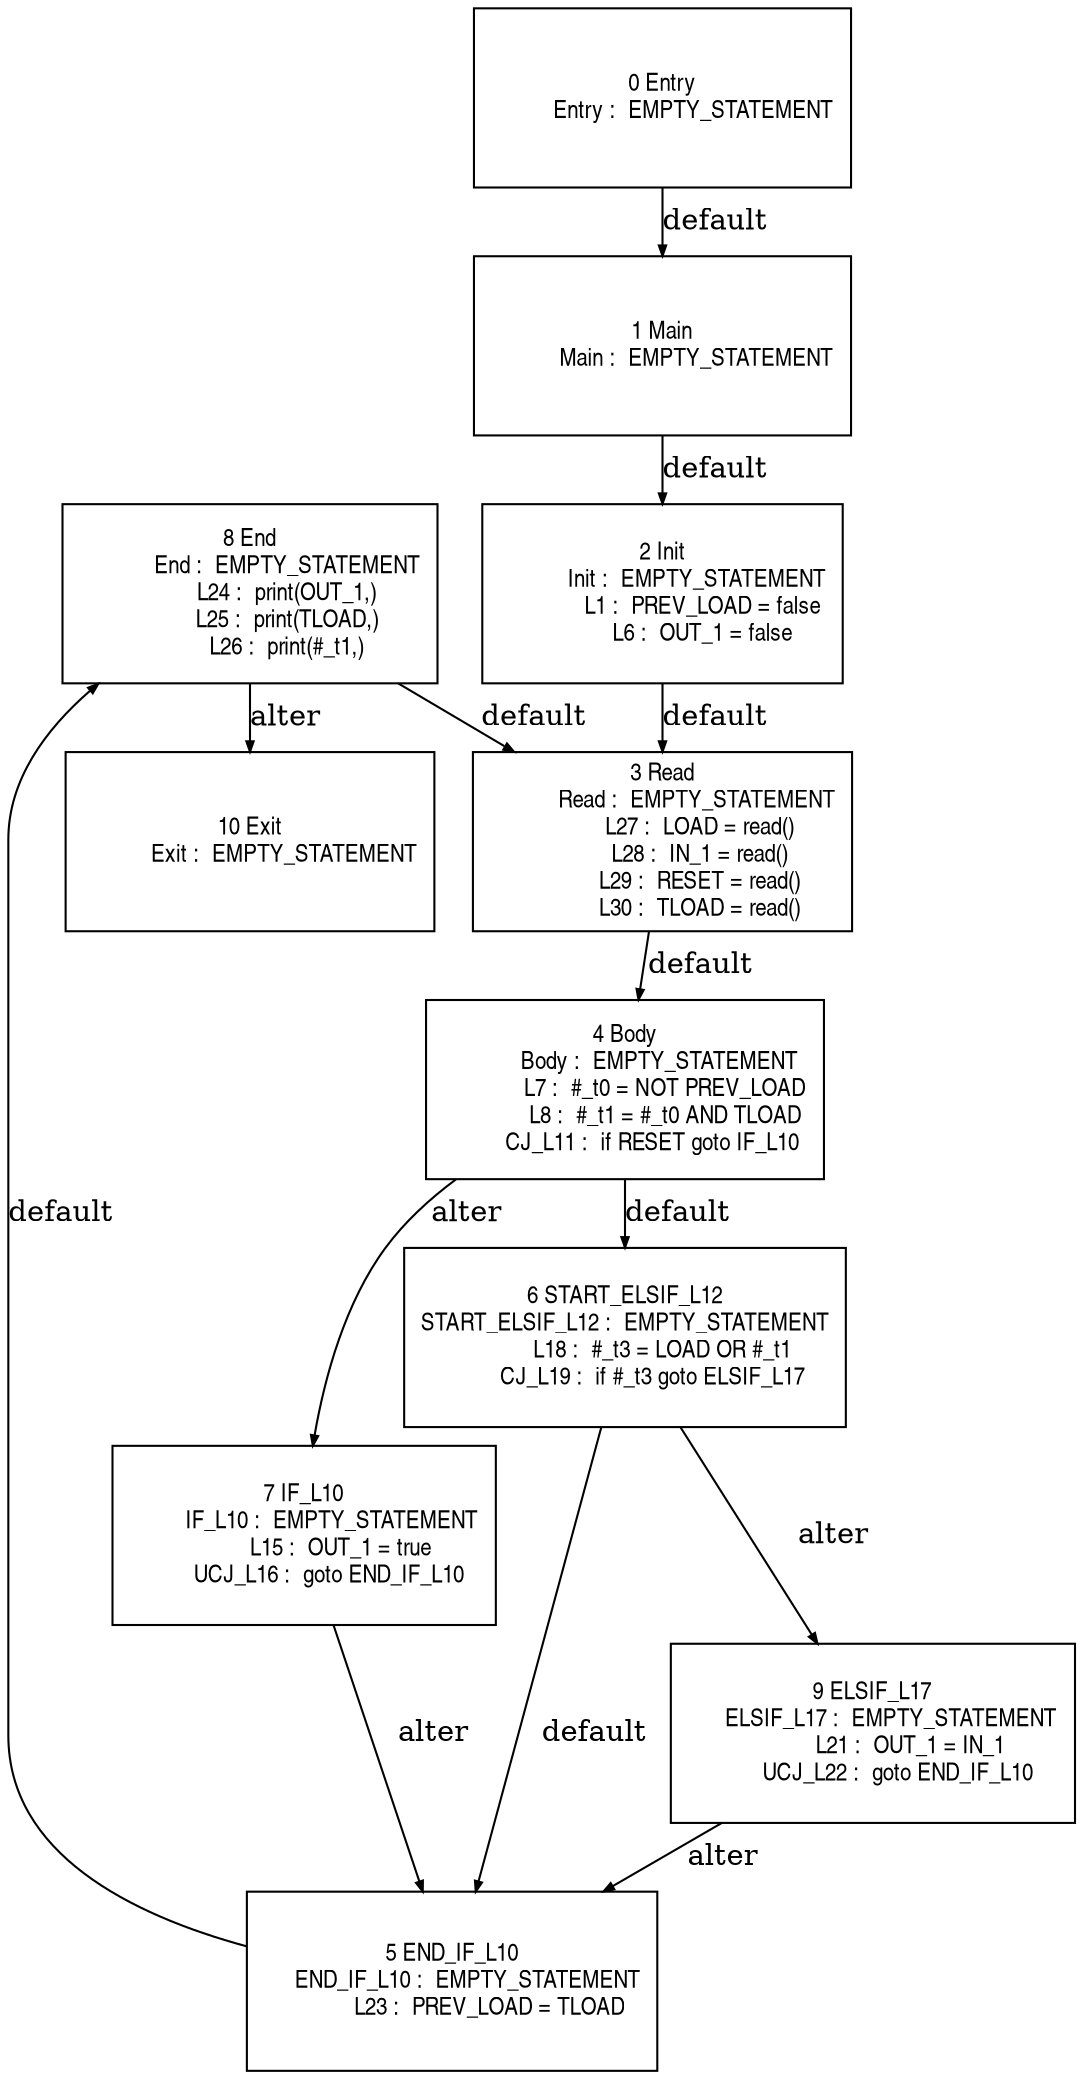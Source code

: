 digraph G {
  ranksep=.25;
  edge [arrowsize=.5]
  node [shape=rectangle, fontname="ArialNarrow",
        fontsize=12,  height=1.2];
  "10 Exit
           Exit :  EMPTY_STATEMENT
"; "7 IF_L10
         IF_L10 :  EMPTY_STATEMENT
            L15 :  OUT_1 = true
        UCJ_L16 :  goto END_IF_L10
"; "2 Init
           Init :  EMPTY_STATEMENT
             L1 :  PREV_LOAD = false
             L6 :  OUT_1 = false
"; "3 Read
           Read :  EMPTY_STATEMENT
            L27 :  LOAD = read()
            L28 :  IN_1 = read()
            L29 :  RESET = read()
            L30 :  TLOAD = read()
"; "0 Entry
          Entry :  EMPTY_STATEMENT
"; "5 END_IF_L10
     END_IF_L10 :  EMPTY_STATEMENT
            L23 :  PREV_LOAD = TLOAD
"; "6 START_ELSIF_L12
START_ELSIF_L12 :  EMPTY_STATEMENT
            L18 :  #_t3 = LOAD OR #_t1
         CJ_L19 :  if #_t3 goto ELSIF_L17
"; "8 End
            End :  EMPTY_STATEMENT
            L24 :  print(OUT_1,)
            L25 :  print(TLOAD,)
            L26 :  print(#_t1,)
"; "1 Main
           Main :  EMPTY_STATEMENT
"; "9 ELSIF_L17
      ELSIF_L17 :  EMPTY_STATEMENT
            L21 :  OUT_1 = IN_1
        UCJ_L22 :  goto END_IF_L10
"; "4 Body
           Body :  EMPTY_STATEMENT
             L7 :  #_t0 = NOT PREV_LOAD
             L8 :  #_t1 = #_t0 AND TLOAD
         CJ_L11 :  if RESET goto IF_L10
"; 
  "1 Main
           Main :  EMPTY_STATEMENT
" -> "2 Init
           Init :  EMPTY_STATEMENT
             L1 :  PREV_LOAD = false
             L6 :  OUT_1 = false
"  [label="default"];
  "2 Init
           Init :  EMPTY_STATEMENT
             L1 :  PREV_LOAD = false
             L6 :  OUT_1 = false
" -> "3 Read
           Read :  EMPTY_STATEMENT
            L27 :  LOAD = read()
            L28 :  IN_1 = read()
            L29 :  RESET = read()
            L30 :  TLOAD = read()
"  [label="default"];
  "4 Body
           Body :  EMPTY_STATEMENT
             L7 :  #_t0 = NOT PREV_LOAD
             L8 :  #_t1 = #_t0 AND TLOAD
         CJ_L11 :  if RESET goto IF_L10
" -> "6 START_ELSIF_L12
START_ELSIF_L12 :  EMPTY_STATEMENT
            L18 :  #_t3 = LOAD OR #_t1
         CJ_L19 :  if #_t3 goto ELSIF_L17
"  [label="default"];
  "4 Body
           Body :  EMPTY_STATEMENT
             L7 :  #_t0 = NOT PREV_LOAD
             L8 :  #_t1 = #_t0 AND TLOAD
         CJ_L11 :  if RESET goto IF_L10
" -> "7 IF_L10
         IF_L10 :  EMPTY_STATEMENT
            L15 :  OUT_1 = true
        UCJ_L16 :  goto END_IF_L10
"  [label="alter"];
  "7 IF_L10
         IF_L10 :  EMPTY_STATEMENT
            L15 :  OUT_1 = true
        UCJ_L16 :  goto END_IF_L10
" -> "5 END_IF_L10
     END_IF_L10 :  EMPTY_STATEMENT
            L23 :  PREV_LOAD = TLOAD
"  [label="alter"];
  "6 START_ELSIF_L12
START_ELSIF_L12 :  EMPTY_STATEMENT
            L18 :  #_t3 = LOAD OR #_t1
         CJ_L19 :  if #_t3 goto ELSIF_L17
" -> "5 END_IF_L10
     END_IF_L10 :  EMPTY_STATEMENT
            L23 :  PREV_LOAD = TLOAD
"  [label="default"];
  "6 START_ELSIF_L12
START_ELSIF_L12 :  EMPTY_STATEMENT
            L18 :  #_t3 = LOAD OR #_t1
         CJ_L19 :  if #_t3 goto ELSIF_L17
" -> "9 ELSIF_L17
      ELSIF_L17 :  EMPTY_STATEMENT
            L21 :  OUT_1 = IN_1
        UCJ_L22 :  goto END_IF_L10
"  [label="alter"];
  "9 ELSIF_L17
      ELSIF_L17 :  EMPTY_STATEMENT
            L21 :  OUT_1 = IN_1
        UCJ_L22 :  goto END_IF_L10
" -> "5 END_IF_L10
     END_IF_L10 :  EMPTY_STATEMENT
            L23 :  PREV_LOAD = TLOAD
"  [label="alter"];
  "5 END_IF_L10
     END_IF_L10 :  EMPTY_STATEMENT
            L23 :  PREV_LOAD = TLOAD
" -> "8 End
            End :  EMPTY_STATEMENT
            L24 :  print(OUT_1,)
            L25 :  print(TLOAD,)
            L26 :  print(#_t1,)
"  [label="default"];
  "0 Entry
          Entry :  EMPTY_STATEMENT
" -> "1 Main
           Main :  EMPTY_STATEMENT
"  [label="default"];
  "8 End
            End :  EMPTY_STATEMENT
            L24 :  print(OUT_1,)
            L25 :  print(TLOAD,)
            L26 :  print(#_t1,)
" -> "3 Read
           Read :  EMPTY_STATEMENT
            L27 :  LOAD = read()
            L28 :  IN_1 = read()
            L29 :  RESET = read()
            L30 :  TLOAD = read()
"  [label="default"];
  "8 End
            End :  EMPTY_STATEMENT
            L24 :  print(OUT_1,)
            L25 :  print(TLOAD,)
            L26 :  print(#_t1,)
" -> "10 Exit
           Exit :  EMPTY_STATEMENT
"  [label="alter"];
  "3 Read
           Read :  EMPTY_STATEMENT
            L27 :  LOAD = read()
            L28 :  IN_1 = read()
            L29 :  RESET = read()
            L30 :  TLOAD = read()
" -> "4 Body
           Body :  EMPTY_STATEMENT
             L7 :  #_t0 = NOT PREV_LOAD
             L8 :  #_t1 = #_t0 AND TLOAD
         CJ_L11 :  if RESET goto IF_L10
"  [label="default"];
}
